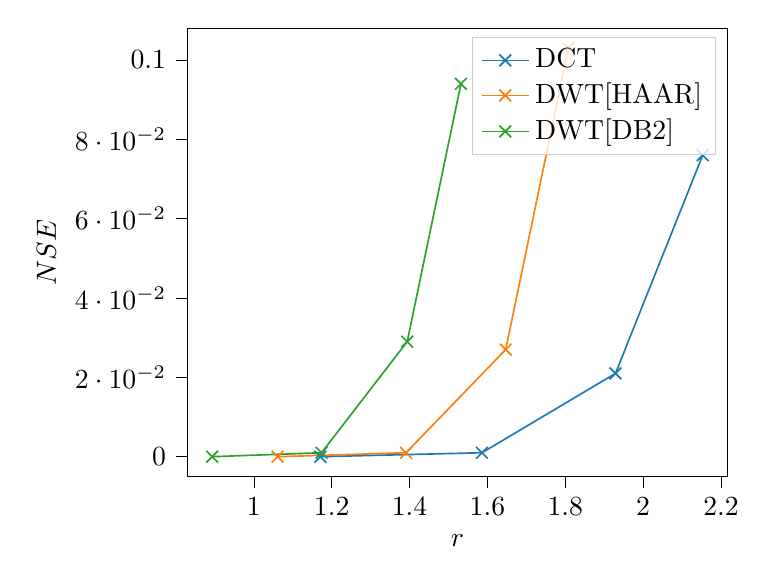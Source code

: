 % This file was created with tikzplotlib v0.10.1.
\begin{tikzpicture}

\definecolor{darkgray176}{RGB}{176,176,176}
\definecolor{darkorange25512714}{RGB}{255,127,14}
\definecolor{forestgreen4416044}{RGB}{44,160,44}
\definecolor{lightgray204}{RGB}{204,204,204}
\definecolor{steelblue31119180}{RGB}{31,119,180}

\begin{axis}[
legend cell align={left},
legend style={fill opacity=0.8, draw opacity=1, text opacity=1, draw=lightgray204},
tick align=outside,
tick pos=left,
x grid style={darkgray176},
xlabel={\(\displaystyle r\)},
xmin=0.83, xmax=2.216,
xtick style={color=black},
y grid style={darkgray176},
ylabel={\(\displaystyle NSE\)},
ymin=-0.005, ymax=0.108,
ytick style={color=black}
]
\addplot [semithick, steelblue31119180, mark=x, mark size=3.0, mark options={solid}]
table {%
2.153 0.076
1.929 0.021
1.586 0.001
1.171 0.0
};
\addlegendentry{DCT}
\addplot [semithick, darkorange25512714, mark=x, mark size=3.0, mark options={solid}]
table {%
1.808 0.103
1.647 0.027
1.391 0.001
1.061 0.0
};
\addlegendentry{DWT[HAAR]}
\addplot [semithick, forestgreen4416044, mark=x, mark size=3.0, mark options={solid}]
table {%
1.532 0.094
1.394 0.029
1.174 0.001
0.893 0.0
};
\addlegendentry{DWT[DB2]}
\end{axis}

\end{tikzpicture}
